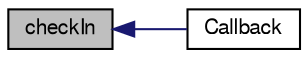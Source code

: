 digraph "checkIn"
{
  bgcolor="transparent";
  edge [fontname="FreeSans",fontsize="10",labelfontname="FreeSans",labelfontsize="10"];
  node [fontname="FreeSans",fontsize="10",shape=record];
  rankdir="LR";
  Node1 [label="checkIn",height=0.2,width=0.4,color="black", fillcolor="grey75", style="filled" fontcolor="black"];
  Node1 -> Node2 [dir="back",color="midnightblue",fontsize="10",style="solid",fontname="FreeSans"];
  Node2 [label="Callback",height=0.2,width=0.4,color="black",URL="$a00188.html#af9d20dcc4678d2b5d2a90710f646a593",tooltip="Construct and register with CallbackRegistry. "];
}
